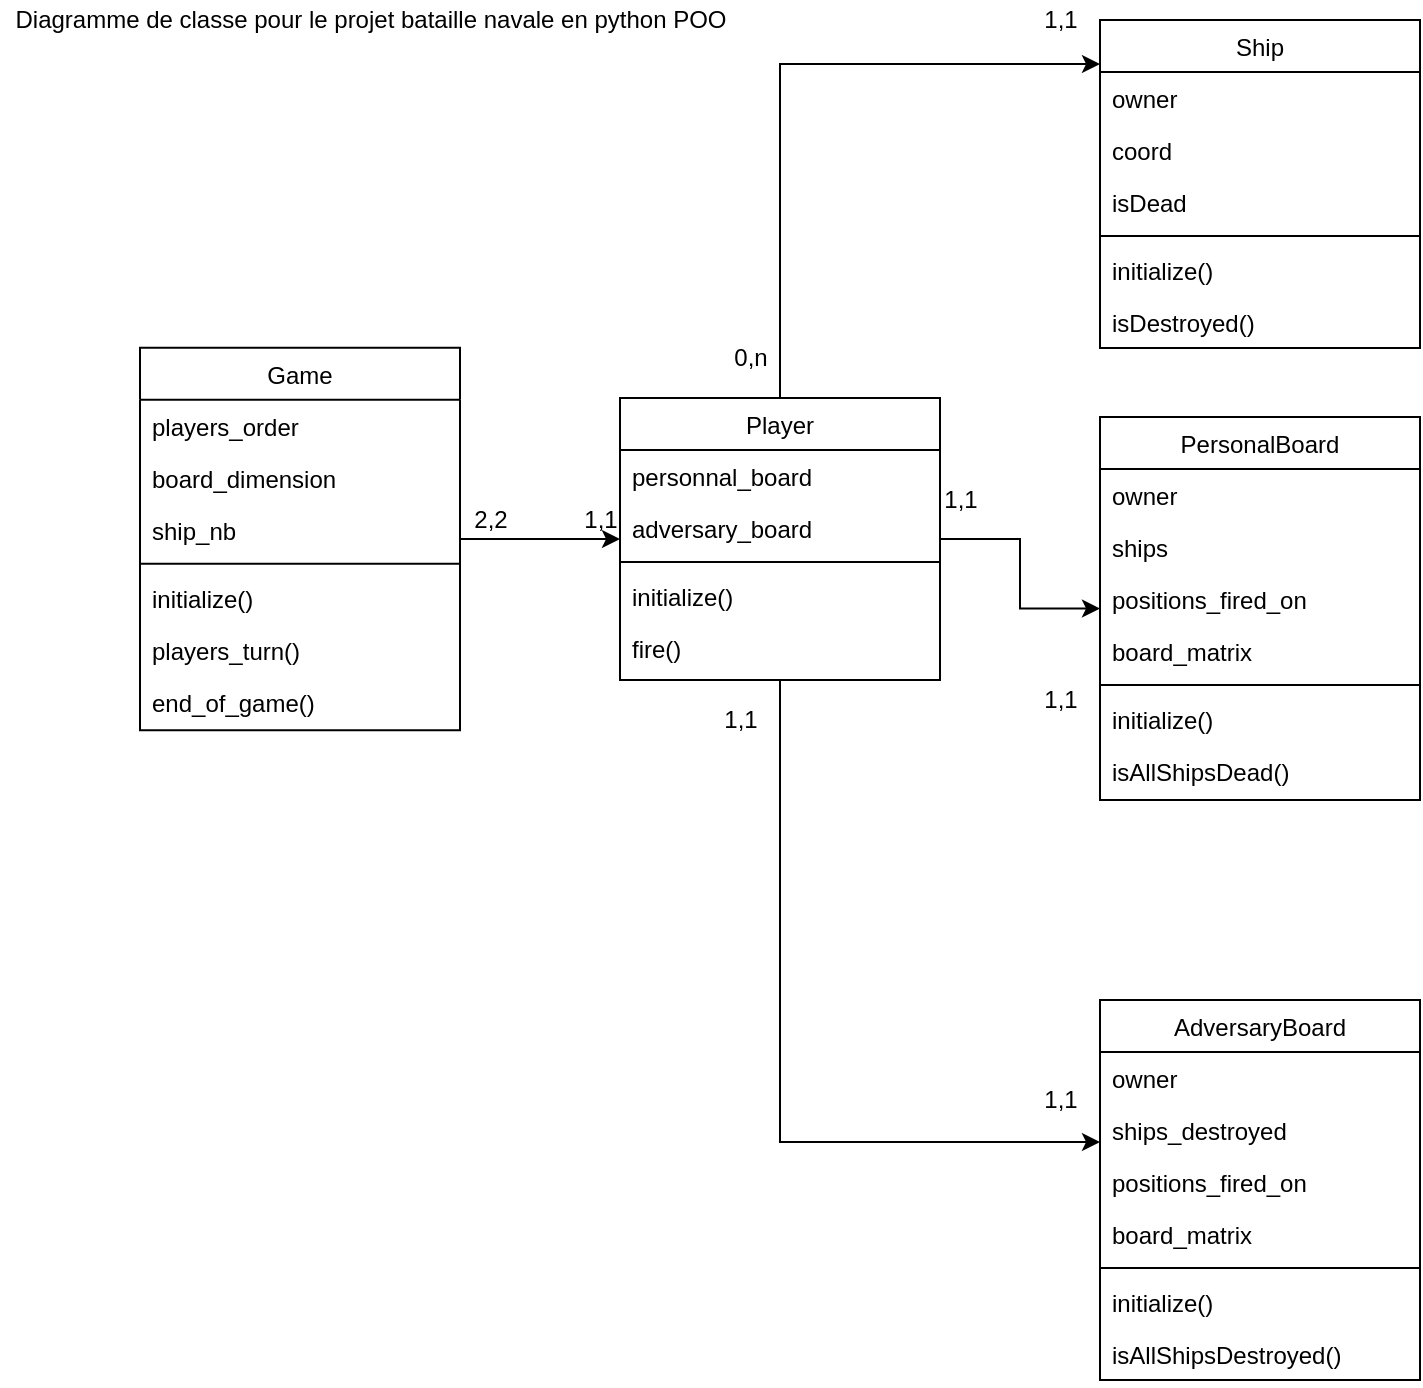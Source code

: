 <mxfile version="16.5.1" type="device"><diagram id="C5RBs43oDa-KdzZeNtuy" name="Page-1"><mxGraphModel dx="784" dy="571" grid="1" gridSize="10" guides="1" tooltips="1" connect="1" arrows="1" fold="1" page="1" pageScale="1" pageWidth="827" pageHeight="1169" math="0" shadow="0"><root><mxCell id="WIyWlLk6GJQsqaUBKTNV-0"/><mxCell id="WIyWlLk6GJQsqaUBKTNV-1" parent="WIyWlLk6GJQsqaUBKTNV-0"/><mxCell id="RjSxG-rnTf6LPCKuwMol-1" style="edgeStyle=orthogonalEdgeStyle;rounded=0;orthogonalLoop=1;jettySize=auto;html=1;" parent="WIyWlLk6GJQsqaUBKTNV-1" source="zkfFHV4jXpPFQw0GAbJ--17" target="zkfFHV4jXpPFQw0GAbJ--0" edge="1"><mxGeometry relative="1" as="geometry"><mxPoint x="460" y="450" as="sourcePoint"/><Array as="points"/></mxGeometry></mxCell><mxCell id="RjSxG-rnTf6LPCKuwMol-6" style="edgeStyle=orthogonalEdgeStyle;rounded=0;orthogonalLoop=1;jettySize=auto;html=1;startArrow=none;" parent="WIyWlLk6GJQsqaUBKTNV-1" source="zkfFHV4jXpPFQw0GAbJ--17" target="wksg7c3zG2JGu_vIN6eP-2" edge="1"><mxGeometry relative="1" as="geometry"><mxPoint x="690" y="368.5" as="sourcePoint"/><Array as="points"><mxPoint x="400" y="62"/></Array></mxGeometry></mxCell><mxCell id="kNGMRgx_z5GHAjUXHTfT-9" style="edgeStyle=orthogonalEdgeStyle;rounded=0;orthogonalLoop=1;jettySize=auto;html=1;" parent="WIyWlLk6GJQsqaUBKTNV-1" source="zkfFHV4jXpPFQw0GAbJ--17" target="kNGMRgx_z5GHAjUXHTfT-2" edge="1"><mxGeometry relative="1" as="geometry"><Array as="points"><mxPoint x="400" y="601"/></Array></mxGeometry></mxCell><mxCell id="zkfFHV4jXpPFQw0GAbJ--17" value="Player" style="swimlane;fontStyle=0;align=center;verticalAlign=top;childLayout=stackLayout;horizontal=1;startSize=26;horizontalStack=0;resizeParent=1;resizeLast=0;collapsible=1;marginBottom=0;rounded=0;shadow=0;strokeWidth=1;" parent="WIyWlLk6GJQsqaUBKTNV-1" vertex="1"><mxGeometry x="320" y="229" width="160" height="141" as="geometry"><mxRectangle x="339" y="268" width="160" height="26" as="alternateBounds"/></mxGeometry></mxCell><mxCell id="zkfFHV4jXpPFQw0GAbJ--18" value="personnal_board" style="text;align=left;verticalAlign=top;spacingLeft=4;spacingRight=4;overflow=hidden;rotatable=0;points=[[0,0.5],[1,0.5]];portConstraint=eastwest;" parent="zkfFHV4jXpPFQw0GAbJ--17" vertex="1"><mxGeometry y="26" width="160" height="26" as="geometry"/></mxCell><mxCell id="kNGMRgx_z5GHAjUXHTfT-0" value="adversary_board" style="text;align=left;verticalAlign=top;spacingLeft=4;spacingRight=4;overflow=hidden;rotatable=0;points=[[0,0.5],[1,0.5]];portConstraint=eastwest;" parent="zkfFHV4jXpPFQw0GAbJ--17" vertex="1"><mxGeometry y="52" width="160" height="26" as="geometry"/></mxCell><mxCell id="zkfFHV4jXpPFQw0GAbJ--23" value="" style="line;html=1;strokeWidth=1;align=left;verticalAlign=middle;spacingTop=-1;spacingLeft=3;spacingRight=3;rotatable=0;labelPosition=right;points=[];portConstraint=eastwest;" parent="zkfFHV4jXpPFQw0GAbJ--17" vertex="1"><mxGeometry y="78" width="160" height="8" as="geometry"/></mxCell><mxCell id="wksg7c3zG2JGu_vIN6eP-28" value="initialize()" style="text;strokeColor=none;fillColor=none;align=left;verticalAlign=top;spacingLeft=4;spacingRight=4;overflow=hidden;rotatable=0;points=[[0,0.5],[1,0.5]];portConstraint=eastwest;" parent="zkfFHV4jXpPFQw0GAbJ--17" vertex="1"><mxGeometry y="86" width="160" height="26" as="geometry"/></mxCell><mxCell id="zkfFHV4jXpPFQw0GAbJ--25" value="fire()" style="text;align=left;verticalAlign=top;spacingLeft=4;spacingRight=4;overflow=hidden;rotatable=0;points=[[0,0.5],[1,0.5]];portConstraint=eastwest;" parent="zkfFHV4jXpPFQw0GAbJ--17" vertex="1"><mxGeometry y="112" width="160" height="26" as="geometry"/></mxCell><mxCell id="wksg7c3zG2JGu_vIN6eP-0" value="Diagramme de classe pour le projet bataille navale en python POO" style="text;html=1;align=center;verticalAlign=middle;resizable=0;points=[];autosize=1;strokeColor=none;fillColor=none;" parent="WIyWlLk6GJQsqaUBKTNV-1" vertex="1"><mxGeometry x="10" y="30" width="370" height="20" as="geometry"/></mxCell><mxCell id="wksg7c3zG2JGu_vIN6eP-2" value="Ship" style="swimlane;fontStyle=0;align=center;verticalAlign=top;childLayout=stackLayout;horizontal=1;startSize=26;horizontalStack=0;resizeParent=1;resizeParentMax=0;resizeLast=0;collapsible=1;marginBottom=0;" parent="WIyWlLk6GJQsqaUBKTNV-1" vertex="1"><mxGeometry x="560" y="40" width="160" height="164" as="geometry"/></mxCell><mxCell id="wksg7c3zG2JGu_vIN6eP-3" value="owner" style="text;strokeColor=none;fillColor=none;align=left;verticalAlign=top;spacingLeft=4;spacingRight=4;overflow=hidden;rotatable=0;points=[[0,0.5],[1,0.5]];portConstraint=eastwest;" parent="wksg7c3zG2JGu_vIN6eP-2" vertex="1"><mxGeometry y="26" width="160" height="26" as="geometry"/></mxCell><mxCell id="wksg7c3zG2JGu_vIN6eP-24" value="coord" style="text;strokeColor=none;fillColor=none;align=left;verticalAlign=top;spacingLeft=4;spacingRight=4;overflow=hidden;rotatable=0;points=[[0,0.5],[1,0.5]];portConstraint=eastwest;" parent="wksg7c3zG2JGu_vIN6eP-2" vertex="1"><mxGeometry y="52" width="160" height="26" as="geometry"/></mxCell><mxCell id="wksg7c3zG2JGu_vIN6eP-14" value="isDead" style="text;strokeColor=none;fillColor=none;align=left;verticalAlign=top;spacingLeft=4;spacingRight=4;overflow=hidden;rotatable=0;points=[[0,0.5],[1,0.5]];portConstraint=eastwest;" parent="wksg7c3zG2JGu_vIN6eP-2" vertex="1"><mxGeometry y="78" width="160" height="26" as="geometry"/></mxCell><mxCell id="wksg7c3zG2JGu_vIN6eP-4" value="" style="line;strokeWidth=1;fillColor=none;align=left;verticalAlign=middle;spacingTop=-1;spacingLeft=3;spacingRight=3;rotatable=0;labelPosition=right;points=[];portConstraint=eastwest;" parent="wksg7c3zG2JGu_vIN6eP-2" vertex="1"><mxGeometry y="104" width="160" height="8" as="geometry"/></mxCell><mxCell id="wksg7c3zG2JGu_vIN6eP-23" value="initialize()" style="text;strokeColor=none;fillColor=none;align=left;verticalAlign=top;spacingLeft=4;spacingRight=4;overflow=hidden;rotatable=0;points=[[0,0.5],[1,0.5]];portConstraint=eastwest;" parent="wksg7c3zG2JGu_vIN6eP-2" vertex="1"><mxGeometry y="112" width="160" height="26" as="geometry"/></mxCell><mxCell id="wksg7c3zG2JGu_vIN6eP-6" value="isDestroyed()" style="text;strokeColor=none;fillColor=none;align=left;verticalAlign=top;spacingLeft=4;spacingRight=4;overflow=hidden;rotatable=0;points=[[0,0.5],[1,0.5]];portConstraint=eastwest;" parent="wksg7c3zG2JGu_vIN6eP-2" vertex="1"><mxGeometry y="138" width="160" height="26" as="geometry"/></mxCell><mxCell id="RjSxG-rnTf6LPCKuwMol-3" style="edgeStyle=orthogonalEdgeStyle;rounded=0;orthogonalLoop=1;jettySize=auto;html=1;" parent="WIyWlLk6GJQsqaUBKTNV-1" source="wksg7c3zG2JGu_vIN6eP-15" target="zkfFHV4jXpPFQw0GAbJ--17" edge="1"><mxGeometry relative="1" as="geometry"/></mxCell><mxCell id="wksg7c3zG2JGu_vIN6eP-15" value="Game" style="swimlane;fontStyle=0;align=center;verticalAlign=top;childLayout=stackLayout;horizontal=1;startSize=26;horizontalStack=0;resizeParent=1;resizeLast=0;collapsible=1;marginBottom=0;rounded=0;shadow=0;strokeWidth=1;" parent="WIyWlLk6GJQsqaUBKTNV-1" vertex="1"><mxGeometry x="80" y="203.88" width="160" height="191.25" as="geometry"><mxRectangle x="230" y="140" width="160" height="26" as="alternateBounds"/></mxGeometry></mxCell><mxCell id="wksg7c3zG2JGu_vIN6eP-20" value="players_order" style="text;align=left;verticalAlign=top;spacingLeft=4;spacingRight=4;overflow=hidden;rotatable=0;points=[[0,0.5],[1,0.5]];portConstraint=eastwest;rounded=0;shadow=0;html=0;" parent="wksg7c3zG2JGu_vIN6eP-15" vertex="1"><mxGeometry y="26" width="160" height="26" as="geometry"/></mxCell><mxCell id="wksg7c3zG2JGu_vIN6eP-21" value="board_dimension" style="text;align=left;verticalAlign=top;spacingLeft=4;spacingRight=4;overflow=hidden;rotatable=0;points=[[0,0.5],[1,0.5]];portConstraint=eastwest;rounded=0;shadow=0;html=0;" parent="wksg7c3zG2JGu_vIN6eP-15" vertex="1"><mxGeometry y="52" width="160" height="26" as="geometry"/></mxCell><mxCell id="wksg7c3zG2JGu_vIN6eP-17" value="ship_nb" style="text;align=left;verticalAlign=top;spacingLeft=4;spacingRight=4;overflow=hidden;rotatable=0;points=[[0,0.5],[1,0.5]];portConstraint=eastwest;rounded=0;shadow=0;html=0;" parent="wksg7c3zG2JGu_vIN6eP-15" vertex="1"><mxGeometry y="78" width="160" height="26" as="geometry"/></mxCell><mxCell id="wksg7c3zG2JGu_vIN6eP-18" value="" style="line;html=1;strokeWidth=1;align=left;verticalAlign=middle;spacingTop=-1;spacingLeft=3;spacingRight=3;rotatable=0;labelPosition=right;points=[];portConstraint=eastwest;" parent="wksg7c3zG2JGu_vIN6eP-15" vertex="1"><mxGeometry y="104" width="160" height="8" as="geometry"/></mxCell><mxCell id="wksg7c3zG2JGu_vIN6eP-29" value="initialize()" style="text;strokeColor=none;fillColor=none;align=left;verticalAlign=top;spacingLeft=4;spacingRight=4;overflow=hidden;rotatable=0;points=[[0,0.5],[1,0.5]];portConstraint=eastwest;" parent="wksg7c3zG2JGu_vIN6eP-15" vertex="1"><mxGeometry y="112" width="160" height="26" as="geometry"/></mxCell><mxCell id="wksg7c3zG2JGu_vIN6eP-30" value="players_turn()" style="text;align=left;verticalAlign=top;spacingLeft=4;spacingRight=4;overflow=hidden;rotatable=0;points=[[0,0.5],[1,0.5]];portConstraint=eastwest;" parent="wksg7c3zG2JGu_vIN6eP-15" vertex="1"><mxGeometry y="138" width="160" height="26" as="geometry"/></mxCell><mxCell id="wksg7c3zG2JGu_vIN6eP-19" value="end_of_game()" style="text;align=left;verticalAlign=top;spacingLeft=4;spacingRight=4;overflow=hidden;rotatable=0;points=[[0,0.5],[1,0.5]];portConstraint=eastwest;" parent="wksg7c3zG2JGu_vIN6eP-15" vertex="1"><mxGeometry y="164" width="160" height="26" as="geometry"/></mxCell><mxCell id="zkfFHV4jXpPFQw0GAbJ--0" value="PersonalBoard" style="swimlane;fontStyle=0;align=center;verticalAlign=top;childLayout=stackLayout;horizontal=1;startSize=26;horizontalStack=0;resizeParent=1;resizeLast=0;collapsible=1;marginBottom=0;rounded=0;shadow=0;strokeWidth=1;" parent="WIyWlLk6GJQsqaUBKTNV-1" vertex="1"><mxGeometry x="560" y="238.5" width="160" height="191.5" as="geometry"><mxRectangle x="230" y="140" width="160" height="26" as="alternateBounds"/></mxGeometry></mxCell><mxCell id="zkfFHV4jXpPFQw0GAbJ--1" value="owner" style="text;align=left;verticalAlign=top;spacingLeft=4;spacingRight=4;overflow=hidden;rotatable=0;points=[[0,0.5],[1,0.5]];portConstraint=eastwest;" parent="zkfFHV4jXpPFQw0GAbJ--0" vertex="1"><mxGeometry y="26" width="160" height="26" as="geometry"/></mxCell><mxCell id="RjSxG-rnTf6LPCKuwMol-11" value="ships" style="text;align=left;verticalAlign=top;spacingLeft=4;spacingRight=4;overflow=hidden;rotatable=0;points=[[0,0.5],[1,0.5]];portConstraint=eastwest;" parent="zkfFHV4jXpPFQw0GAbJ--0" vertex="1"><mxGeometry y="52" width="160" height="26" as="geometry"/></mxCell><mxCell id="kNGMRgx_z5GHAjUXHTfT-13" value="positions_fired_on" style="text;align=left;verticalAlign=top;spacingLeft=4;spacingRight=4;overflow=hidden;rotatable=0;points=[[0,0.5],[1,0.5]];portConstraint=eastwest;" parent="zkfFHV4jXpPFQw0GAbJ--0" vertex="1"><mxGeometry y="78" width="160" height="26" as="geometry"/></mxCell><mxCell id="kNGMRgx_z5GHAjUXHTfT-15" value="board_matrix" style="text;align=left;verticalAlign=top;spacingLeft=4;spacingRight=4;overflow=hidden;rotatable=0;points=[[0,0.5],[1,0.5]];portConstraint=eastwest;rounded=0;shadow=0;html=0;" parent="zkfFHV4jXpPFQw0GAbJ--0" vertex="1"><mxGeometry y="104" width="160" height="26" as="geometry"/></mxCell><mxCell id="zkfFHV4jXpPFQw0GAbJ--4" value="" style="line;html=1;strokeWidth=1;align=left;verticalAlign=middle;spacingTop=-1;spacingLeft=3;spacingRight=3;rotatable=0;labelPosition=right;points=[];portConstraint=eastwest;" parent="zkfFHV4jXpPFQw0GAbJ--0" vertex="1"><mxGeometry y="130" width="160" height="8" as="geometry"/></mxCell><mxCell id="wksg7c3zG2JGu_vIN6eP-27" value="initialize()" style="text;strokeColor=none;fillColor=none;align=left;verticalAlign=top;spacingLeft=4;spacingRight=4;overflow=hidden;rotatable=0;points=[[0,0.5],[1,0.5]];portConstraint=eastwest;" parent="zkfFHV4jXpPFQw0GAbJ--0" vertex="1"><mxGeometry y="138" width="160" height="26" as="geometry"/></mxCell><mxCell id="kNGMRgx_z5GHAjUXHTfT-14" value="isAllShipsDead()" style="text;strokeColor=none;fillColor=none;align=left;verticalAlign=top;spacingLeft=4;spacingRight=4;overflow=hidden;rotatable=0;points=[[0,0.5],[1,0.5]];portConstraint=eastwest;" parent="zkfFHV4jXpPFQw0GAbJ--0" vertex="1"><mxGeometry y="164" width="160" height="26" as="geometry"/></mxCell><mxCell id="kNGMRgx_z5GHAjUXHTfT-2" value="AdversaryBoard" style="swimlane;fontStyle=0;align=center;verticalAlign=top;childLayout=stackLayout;horizontal=1;startSize=26;horizontalStack=0;resizeParent=1;resizeLast=0;collapsible=1;marginBottom=0;rounded=0;shadow=0;strokeWidth=1;" parent="WIyWlLk6GJQsqaUBKTNV-1" vertex="1"><mxGeometry x="560" y="530" width="160" height="190" as="geometry"><mxRectangle x="230" y="140" width="160" height="26" as="alternateBounds"/></mxGeometry></mxCell><mxCell id="kNGMRgx_z5GHAjUXHTfT-3" value="owner" style="text;align=left;verticalAlign=top;spacingLeft=4;spacingRight=4;overflow=hidden;rotatable=0;points=[[0,0.5],[1,0.5]];portConstraint=eastwest;" parent="kNGMRgx_z5GHAjUXHTfT-2" vertex="1"><mxGeometry y="26" width="160" height="26" as="geometry"/></mxCell><mxCell id="kNGMRgx_z5GHAjUXHTfT-12" value="ships_destroyed" style="text;align=left;verticalAlign=top;spacingLeft=4;spacingRight=4;overflow=hidden;rotatable=0;points=[[0,0.5],[1,0.5]];portConstraint=eastwest;" parent="kNGMRgx_z5GHAjUXHTfT-2" vertex="1"><mxGeometry y="52" width="160" height="26" as="geometry"/></mxCell><mxCell id="kNGMRgx_z5GHAjUXHTfT-4" value="positions_fired_on" style="text;align=left;verticalAlign=top;spacingLeft=4;spacingRight=4;overflow=hidden;rotatable=0;points=[[0,0.5],[1,0.5]];portConstraint=eastwest;" parent="kNGMRgx_z5GHAjUXHTfT-2" vertex="1"><mxGeometry y="78" width="160" height="26" as="geometry"/></mxCell><mxCell id="kNGMRgx_z5GHAjUXHTfT-16" value="board_matrix" style="text;align=left;verticalAlign=top;spacingLeft=4;spacingRight=4;overflow=hidden;rotatable=0;points=[[0,0.5],[1,0.5]];portConstraint=eastwest;rounded=0;shadow=0;html=0;" parent="kNGMRgx_z5GHAjUXHTfT-2" vertex="1"><mxGeometry y="104" width="160" height="26" as="geometry"/></mxCell><mxCell id="kNGMRgx_z5GHAjUXHTfT-7" value="" style="line;html=1;strokeWidth=1;align=left;verticalAlign=middle;spacingTop=-1;spacingLeft=3;spacingRight=3;rotatable=0;labelPosition=right;points=[];portConstraint=eastwest;" parent="kNGMRgx_z5GHAjUXHTfT-2" vertex="1"><mxGeometry y="130" width="160" height="8" as="geometry"/></mxCell><mxCell id="kNGMRgx_z5GHAjUXHTfT-8" value="initialize()" style="text;strokeColor=none;fillColor=none;align=left;verticalAlign=top;spacingLeft=4;spacingRight=4;overflow=hidden;rotatable=0;points=[[0,0.5],[1,0.5]];portConstraint=eastwest;" parent="kNGMRgx_z5GHAjUXHTfT-2" vertex="1"><mxGeometry y="138" width="160" height="26" as="geometry"/></mxCell><mxCell id="kNGMRgx_z5GHAjUXHTfT-17" value="isAllShipsDestroyed()" style="text;strokeColor=none;fillColor=none;align=left;verticalAlign=top;spacingLeft=4;spacingRight=4;overflow=hidden;rotatable=0;points=[[0,0.5],[1,0.5]];portConstraint=eastwest;" parent="kNGMRgx_z5GHAjUXHTfT-2" vertex="1"><mxGeometry y="164" width="160" height="26" as="geometry"/></mxCell><mxCell id="ggCrT9WUS9qEe-ZD7e9e-0" value="1,1" style="text;html=1;align=center;verticalAlign=middle;resizable=0;points=[];autosize=1;strokeColor=none;fillColor=none;" vertex="1" parent="WIyWlLk6GJQsqaUBKTNV-1"><mxGeometry x="295" y="280" width="30" height="20" as="geometry"/></mxCell><mxCell id="ggCrT9WUS9qEe-ZD7e9e-1" value="2,2" style="text;html=1;align=center;verticalAlign=middle;resizable=0;points=[];autosize=1;strokeColor=none;fillColor=none;" vertex="1" parent="WIyWlLk6GJQsqaUBKTNV-1"><mxGeometry x="240" y="280" width="30" height="20" as="geometry"/></mxCell><mxCell id="ggCrT9WUS9qEe-ZD7e9e-2" value="1,1" style="text;html=1;align=center;verticalAlign=middle;resizable=0;points=[];autosize=1;strokeColor=none;fillColor=none;" vertex="1" parent="WIyWlLk6GJQsqaUBKTNV-1"><mxGeometry x="525" y="30" width="30" height="20" as="geometry"/></mxCell><mxCell id="ggCrT9WUS9qEe-ZD7e9e-3" value="0,n" style="text;html=1;align=center;verticalAlign=middle;resizable=0;points=[];autosize=1;strokeColor=none;fillColor=none;" vertex="1" parent="WIyWlLk6GJQsqaUBKTNV-1"><mxGeometry x="370" y="198.75" width="30" height="20" as="geometry"/></mxCell><mxCell id="ggCrT9WUS9qEe-ZD7e9e-4" value="1,1" style="text;html=1;align=center;verticalAlign=middle;resizable=0;points=[];autosize=1;strokeColor=none;fillColor=none;" vertex="1" parent="WIyWlLk6GJQsqaUBKTNV-1"><mxGeometry x="365" y="380" width="30" height="20" as="geometry"/></mxCell><mxCell id="ggCrT9WUS9qEe-ZD7e9e-5" value="1,1" style="text;html=1;align=center;verticalAlign=middle;resizable=0;points=[];autosize=1;strokeColor=none;fillColor=none;" vertex="1" parent="WIyWlLk6GJQsqaUBKTNV-1"><mxGeometry x="475" y="270" width="30" height="20" as="geometry"/></mxCell><mxCell id="ggCrT9WUS9qEe-ZD7e9e-6" value="1,1" style="text;html=1;align=center;verticalAlign=middle;resizable=0;points=[];autosize=1;strokeColor=none;fillColor=none;" vertex="1" parent="WIyWlLk6GJQsqaUBKTNV-1"><mxGeometry x="525" y="570" width="30" height="20" as="geometry"/></mxCell><mxCell id="ggCrT9WUS9qEe-ZD7e9e-7" value="1,1" style="text;html=1;align=center;verticalAlign=middle;resizable=0;points=[];autosize=1;strokeColor=none;fillColor=none;" vertex="1" parent="WIyWlLk6GJQsqaUBKTNV-1"><mxGeometry x="525" y="370" width="30" height="20" as="geometry"/></mxCell></root></mxGraphModel></diagram></mxfile>